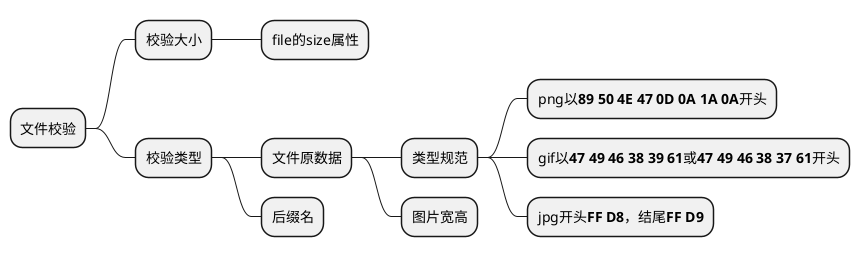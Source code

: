 @startmindmap 文件校验

* 文件校验
** 校验大小
*** file的size属性
** 校验类型
*** 文件原数据
**** 类型规范
***** png以<b>89 50 4E 47 0D 0A 1A 0A</b>开头
***** gif以<b>47 49 46 38 39 61</b>或<b>47 49 46 38 37 61</b>开头
***** jpg开头<b>FF D8</b>，结尾<b>FF D9</b>
**** 图片宽高
*** 后缀名
@endmindmap
